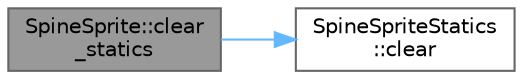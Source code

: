digraph "SpineSprite::clear_statics"
{
 // LATEX_PDF_SIZE
  bgcolor="transparent";
  edge [fontname=Helvetica,fontsize=10,labelfontname=Helvetica,labelfontsize=10];
  node [fontname=Helvetica,fontsize=10,shape=box,height=0.2,width=0.4];
  rankdir="LR";
  Node1 [id="Node000001",label="SpineSprite::clear\l_statics",height=0.2,width=0.4,color="gray40", fillcolor="grey60", style="filled", fontcolor="black",tooltip=" "];
  Node1 -> Node2 [id="edge1_Node000001_Node000002",color="steelblue1",style="solid",tooltip=" "];
  Node2 [id="Node000002",label="SpineSpriteStatics\l::clear",height=0.2,width=0.4,color="grey40", fillcolor="white", style="filled",URL="$struct_spine_sprite_statics.html#a8f46bc4655f0955e95d0303396b1fc2d",tooltip=" "];
}
